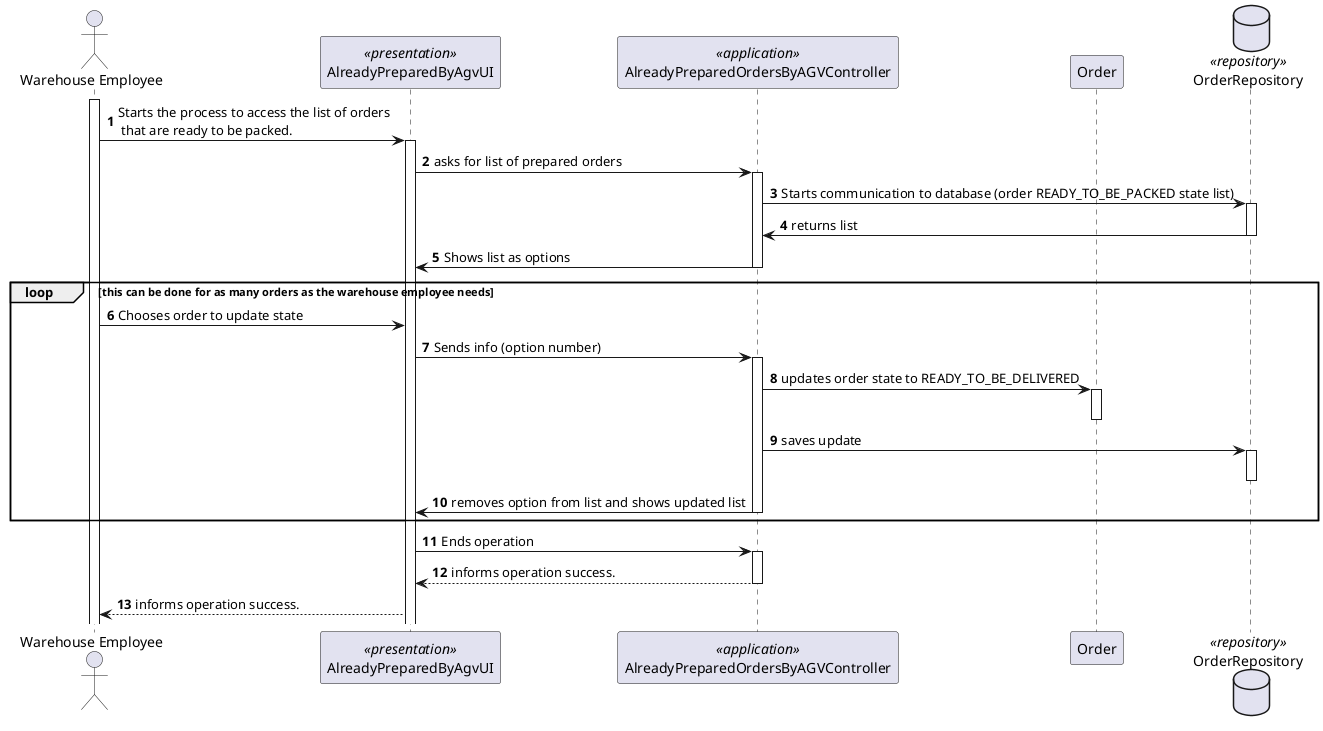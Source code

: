 @startuml

autonumber
actor "Warehouse Employee" as WE
participant AlreadyPreparedByAgvUI as UI <<presentation>>
participant AlreadyPreparedOrdersByAGVController as Controller <<application>>
participant Order as ORD
database OrderRepository as Repository <<repository>>

activate WE
WE -> UI : Starts the process to access the list of orders \n that are ready to be packed.
activate UI
UI -> Controller: asks for list of prepared orders
activate Controller

Controller ->Repository : Starts communication to database (order READY_TO_BE_PACKED state list)
activate Repository
Repository -> Controller : returns list
deactivate Repository
Controller -> UI: Shows list as options
deactivate Controller
loop this can be done for as many orders as the warehouse employee needs
WE -> UI: Chooses order to update state
UI -> Controller: Sends info (option number)
activate Controller
Controller -> ORD: updates order state to READY_TO_BE_DELIVERED
activate ORD
deactivate ORD
Controller -> Repository : saves update
activate Repository

deactivate Repository

Controller -> UI: removes option from list and shows updated list
deactivate Controller
end loop
UI->Controller: Ends operation
activate Controller
Controller -->UI: informs operation success.
deactivate Controller
UI --> WE : informs operation success.

@enduml